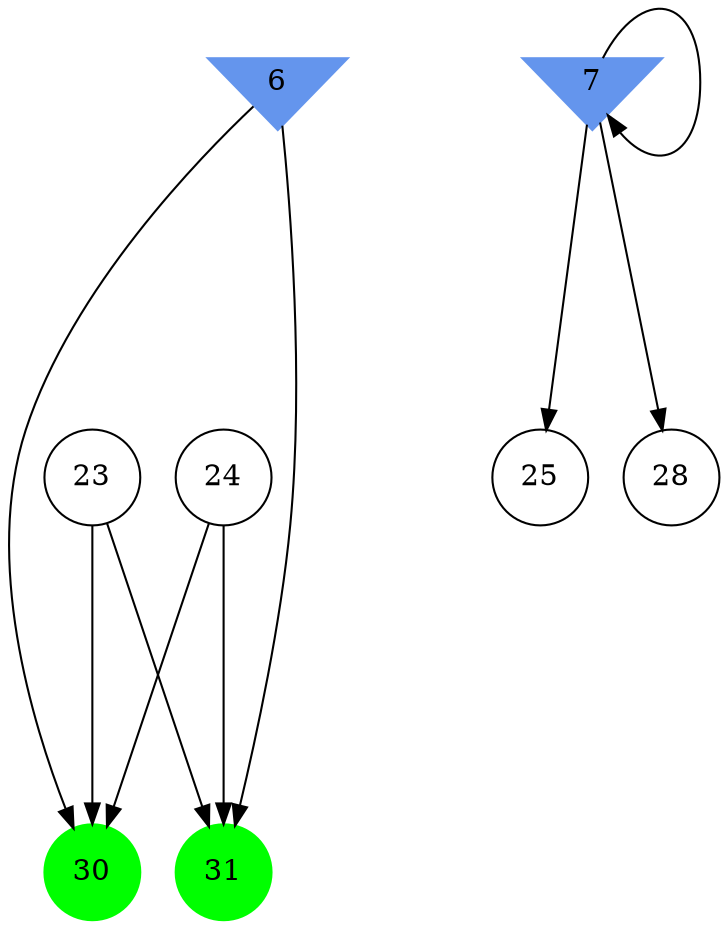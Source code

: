 digraph brain {
	ranksep=2.0;
	6 [shape=invtriangle,style=filled,color=cornflowerblue];
	7 [shape=invtriangle,style=filled,color=cornflowerblue];
	23 [shape=circle,color=black];
	24 [shape=circle,color=black];
	25 [shape=circle,color=black];
	28 [shape=circle,color=black];
	30 [shape=circle,style=filled,color=green];
	31 [shape=circle,style=filled,color=green];
	7	->	7;
	7	->	28;
	7	->	25;
	6	->	31;
	6	->	30;
	24	->	31;
	24	->	30;
	23	->	31;
	23	->	30;
	{ rank=same; 6; 7; }
	{ rank=same; 23; 24; 25; 28; }
	{ rank=same; 30; 31; }
}
